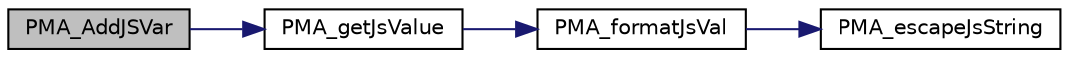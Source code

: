 digraph G
{
  edge [fontname="Helvetica",fontsize="10",labelfontname="Helvetica",labelfontsize="10"];
  node [fontname="Helvetica",fontsize="10",shape=record];
  rankdir="LR";
  Node1 [label="PMA_AddJSVar",height=0.2,width=0.4,color="black", fillcolor="grey75", style="filled" fontcolor="black"];
  Node1 -> Node2 [color="midnightblue",fontsize="10",style="solid",fontname="Helvetica"];
  Node2 [label="PMA_getJsValue",height=0.2,width=0.4,color="black", fillcolor="white", style="filled",URL="$js__escape_8lib_8php.html#a44a303f2823e39aff70e3767e87aab23",tooltip="Formats an javascript assignment with proper escaping of a value and support for assigning array of s..."];
  Node2 -> Node3 [color="midnightblue",fontsize="10",style="solid",fontname="Helvetica"];
  Node3 [label="PMA_formatJsVal",height=0.2,width=0.4,color="black", fillcolor="white", style="filled",URL="$js__escape_8lib_8php.html#ac05b80360cf36b26aebfc070dbe1be7d",tooltip="Formats a value for javascript code."];
  Node3 -> Node4 [color="midnightblue",fontsize="10",style="solid",fontname="Helvetica"];
  Node4 [label="PMA_escapeJsString",height=0.2,width=0.4,color="black", fillcolor="white", style="filled",URL="$js__escape_8lib_8php.html#a31d2bbc7cf239a64153dd958670f9ac7",tooltip="escapes a string to be inserted as string a JavaScript block enclosed by &lt;![CDATA[ ..."];
}
